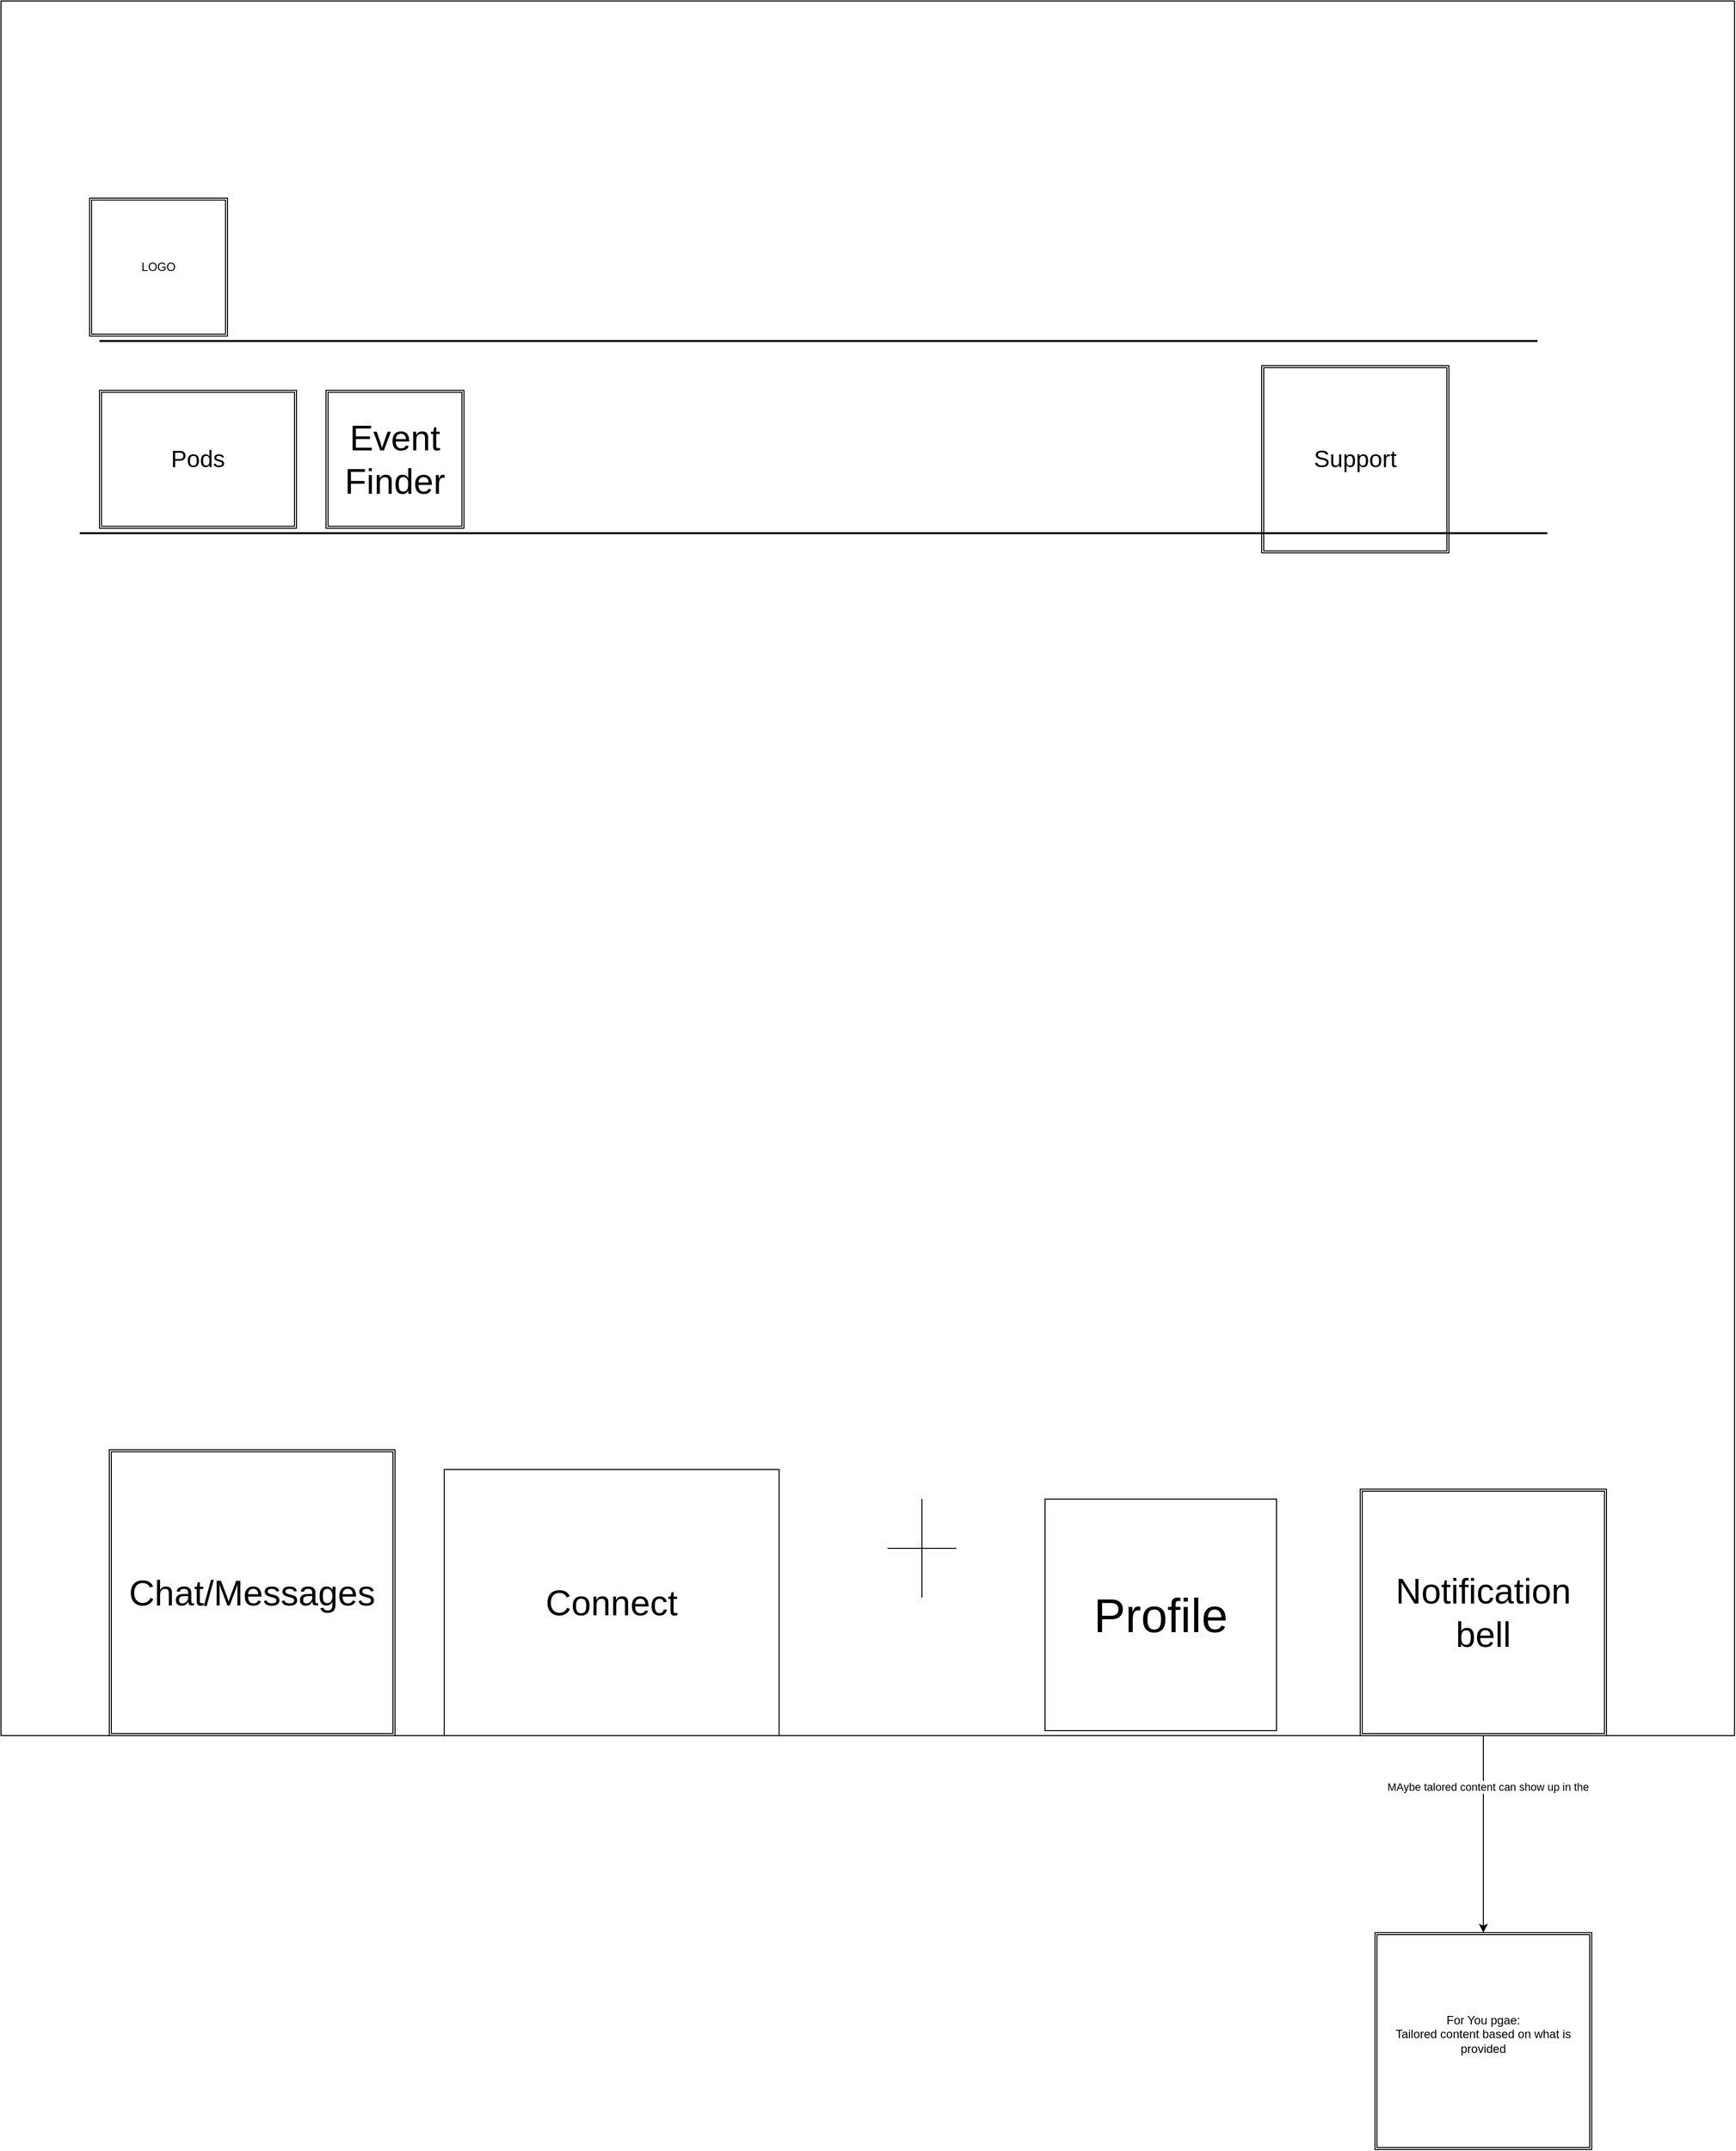 <mxfile>
    <diagram id="PT-s8V9aCKTVwNaXew09" name="Page-1">
        <mxGraphModel dx="4190" dy="2977" grid="1" gridSize="10" guides="1" tooltips="1" connect="1" arrows="1" fold="1" page="1" pageScale="1" pageWidth="850" pageHeight="1100" math="0" shadow="0">
            <root>
                <mxCell id="0"/>
                <mxCell id="1" parent="0"/>
                <mxCell id="2" value="" style="whiteSpace=wrap;html=1;aspect=fixed;" parent="1" vertex="1">
                    <mxGeometry x="-580" y="-890" width="1760" height="1760" as="geometry"/>
                </mxCell>
                <mxCell id="4" value="&lt;font style=&quot;font-size: 36px;&quot;&gt;Connect&lt;/font&gt;" style="rounded=0;whiteSpace=wrap;html=1;" parent="1" vertex="1">
                    <mxGeometry x="-130" y="600" width="340" height="270" as="geometry"/>
                </mxCell>
                <mxCell id="8" value="" style="line;strokeWidth=2;html=1;" parent="1" vertex="1">
                    <mxGeometry x="-480" y="-550" width="1460" height="10" as="geometry"/>
                </mxCell>
                <mxCell id="12" value="&lt;font style=&quot;font-size: 24px;&quot;&gt;Pods&lt;/font&gt;" style="shape=ext;double=1;rounded=0;whiteSpace=wrap;html=1;" parent="1" vertex="1">
                    <mxGeometry x="-480" y="-495" width="200" height="140" as="geometry"/>
                </mxCell>
                <mxCell id="14" value="LOGO" style="shape=ext;double=1;whiteSpace=wrap;html=1;aspect=fixed;" parent="1" vertex="1">
                    <mxGeometry x="-490" y="-690" width="140" height="140" as="geometry"/>
                </mxCell>
                <mxCell id="17" value="&lt;font style=&quot;font-size: 36px;&quot;&gt;Chat/Messages&lt;/font&gt;" style="shape=ext;double=1;whiteSpace=wrap;html=1;aspect=fixed;" parent="1" vertex="1">
                    <mxGeometry x="-470" y="580" width="290" height="290" as="geometry"/>
                </mxCell>
                <mxCell id="19" value="&lt;font style=&quot;font-size: 24px;&quot;&gt;Support&lt;/font&gt;" style="shape=ext;double=1;whiteSpace=wrap;html=1;aspect=fixed;" parent="1" vertex="1">
                    <mxGeometry x="700" y="-520" width="190" height="190" as="geometry"/>
                </mxCell>
                <mxCell id="20" value="&lt;font style=&quot;font-size: 36px;&quot;&gt;Event Finder&lt;/font&gt;" style="shape=ext;double=1;whiteSpace=wrap;html=1;aspect=fixed;" parent="1" vertex="1">
                    <mxGeometry x="-250" y="-495" width="140" height="140" as="geometry"/>
                </mxCell>
                <mxCell id="21" value="&lt;div&gt;&lt;font style=&quot;font-size: 48px;&quot;&gt;Profile&lt;/font&gt;&lt;/div&gt;" style="whiteSpace=wrap;html=1;aspect=fixed;" parent="1" vertex="1">
                    <mxGeometry x="480" y="630" width="235" height="235" as="geometry"/>
                </mxCell>
                <mxCell id="22" value="" style="line;strokeWidth=2;html=1;" parent="1" vertex="1">
                    <mxGeometry x="-500" y="-355" width="1490" height="10" as="geometry"/>
                </mxCell>
                <mxCell id="36" style="edgeStyle=none;html=1;exitX=0.5;exitY=1;exitDx=0;exitDy=0;" edge="1" parent="1" source="24" target="35">
                    <mxGeometry relative="1" as="geometry"/>
                </mxCell>
                <mxCell id="37" value="MAybe talored content can show up in the&amp;nbsp;" style="edgeLabel;html=1;align=center;verticalAlign=middle;resizable=0;points=[];" vertex="1" connectable="0" parent="36">
                    <mxGeometry x="-0.49" y="6" relative="1" as="geometry">
                        <mxPoint y="1" as="offset"/>
                    </mxGeometry>
                </mxCell>
                <mxCell id="24" value="&lt;font style=&quot;font-size: 36px;&quot;&gt;Notification bell&lt;/font&gt;" style="shape=ext;double=1;whiteSpace=wrap;html=1;aspect=fixed;" parent="1" vertex="1">
                    <mxGeometry x="800" y="620" width="250" height="250" as="geometry"/>
                </mxCell>
                <mxCell id="34" value="" style="shape=cross;whiteSpace=wrap;html=1;size=0;" vertex="1" parent="1">
                    <mxGeometry x="320" y="630" width="70" height="100" as="geometry"/>
                </mxCell>
                <mxCell id="35" value="For You pgae:&lt;div&gt;Tailored content based on what is provided&lt;/div&gt;&lt;div&gt;&lt;br&gt;&lt;/div&gt;" style="shape=ext;double=1;whiteSpace=wrap;html=1;aspect=fixed;" vertex="1" parent="1">
                    <mxGeometry x="815" y="1070" width="220" height="220" as="geometry"/>
                </mxCell>
            </root>
        </mxGraphModel>
    </diagram>
</mxfile>